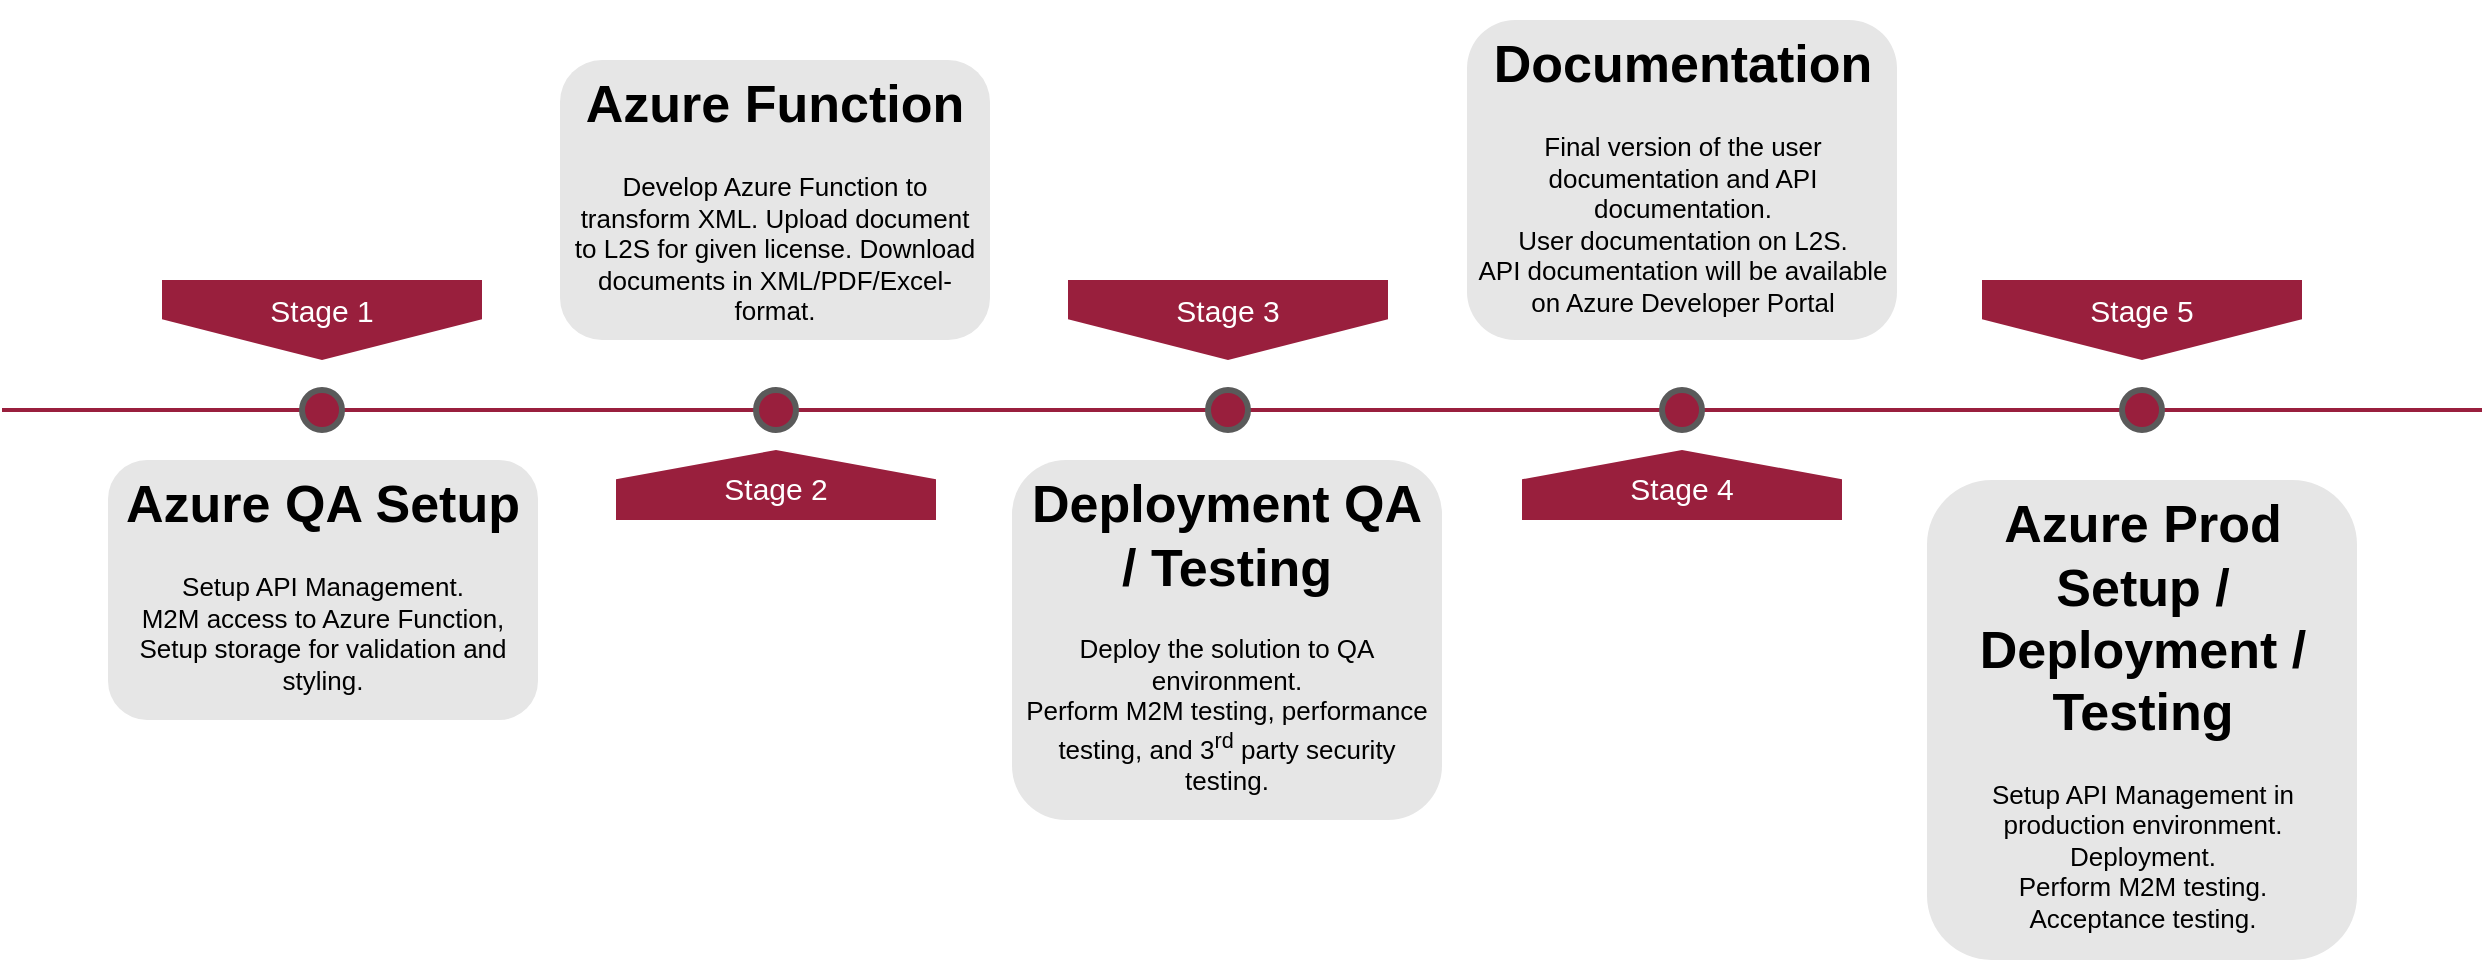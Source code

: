 <mxfile version="13.6.9" type="github">
  <diagram id="82e54ff1-d628-8f03-85c4-9753963a91cd" name="Page-1">
    <mxGraphModel grid="1" shadow="0" math="0" background="#ffffff" pageHeight="850" pageWidth="1100" pageScale="1" page="1" fold="1" arrows="1" connect="1" tooltips="1" guides="1" gridSize="10" dy="826" dx="1267">
      <root>
        <mxCell id="0" />
        <mxCell id="1" parent="0" />
        <mxCell value="" id="4ec97bd9e5d20128-1" parent="1" vertex="1" style="line;strokeWidth=2;html=1;fillColor=none;fontSize=28;fontColor=#004D99;strokeColor=#991F3D;">
          <mxGeometry as="geometry" height="10" width="1240" y="400" x="40" />
        </mxCell>
        <mxCell value="Stage 1" id="4ec97bd9e5d20128-5" parent="1" vertex="1" style="shape=offPageConnector;whiteSpace=wrap;html=1;fontSize=15;fontColor=#FFFFFF;size=0.509;verticalAlign=top;strokeColor=none;fillColor=#991F3D;">
          <mxGeometry as="geometry" height="40" width="160" y="340" x="120" />
        </mxCell>
        <mxCell value="&lt;span&gt;Stage 3&lt;/span&gt;" id="4ec97bd9e5d20128-6" parent="1" vertex="1" style="shape=offPageConnector;whiteSpace=wrap;html=1;fontSize=15;fontColor=#FFFFFF;size=0.509;verticalAlign=top;strokeColor=none;fillColor=#991F3D;">
          <mxGeometry as="geometry" height="40" width="160" y="340" x="573" />
        </mxCell>
        <mxCell value="&lt;span&gt;Stage 2&lt;/span&gt;" id="4ec97bd9e5d20128-7" parent="1" vertex="1" style="shape=offPageConnector;whiteSpace=wrap;html=1;fontSize=15;fontColor=#FFFFFF;size=0.418;flipV=1;verticalAlign=bottom;strokeColor=none;spacingBottom=4;fillColor=#991F3D;">
          <mxGeometry as="geometry" height="35" width="160" y="425" x="347" />
        </mxCell>
        <mxCell value="&lt;span&gt;Stage 4&lt;/span&gt;" id="4ec97bd9e5d20128-8" parent="1" vertex="1" style="shape=offPageConnector;whiteSpace=wrap;html=1;fontSize=15;fontColor=#FFFFFF;size=0.418;flipV=1;verticalAlign=bottom;strokeColor=none;spacingBottom=4;fillColor=#991F3D;">
          <mxGeometry as="geometry" height="35" width="160" y="425" x="800" />
        </mxCell>
        <mxCell value="" id="4ec97bd9e5d20128-9" parent="1" vertex="1" style="ellipse;whiteSpace=wrap;html=1;fontSize=28;fontColor=#004D99;strokeWidth=3;strokeColor=#5A5A5A;fillColor=#991F3D;">
          <mxGeometry as="geometry" height="20" width="20" y="395" x="190" />
        </mxCell>
        <mxCell value="" id="4ec97bd9e5d20128-10" parent="1" vertex="1" style="ellipse;whiteSpace=wrap;html=1;fontSize=28;fontColor=#004D99;strokeWidth=3;strokeColor=#5A5A5A;fillColor=#991F3D;">
          <mxGeometry as="geometry" height="20" width="20" y="395" x="417" />
        </mxCell>
        <mxCell value="" id="4ec97bd9e5d20128-11" parent="1" vertex="1" style="ellipse;whiteSpace=wrap;html=1;fontSize=28;fontColor=#004D99;strokeWidth=3;strokeColor=#5A5A5A;fillColor=#991F3D;">
          <mxGeometry as="geometry" height="20" width="20" y="395" x="643" />
        </mxCell>
        <mxCell value="" id="4ec97bd9e5d20128-13" parent="1" vertex="1" style="ellipse;whiteSpace=wrap;html=1;fontSize=28;fontColor=#004D99;strokeWidth=3;strokeColor=#5A5A5A;fillColor=#991F3D;">
          <mxGeometry as="geometry" height="20" width="20" y="395" x="870" />
        </mxCell>
        <mxCell value="&lt;h1&gt;Azure QA Setup&lt;/h1&gt;&lt;p&gt;Setup API Management.&lt;br&gt;M2M access to Azure Function,&lt;br&gt;Setup storage for validation and styling.&lt;/p&gt;" id="4ec97bd9e5d20128-14" parent="1" vertex="1" style="text;html=1;spacing=5;spacingTop=-20;whiteSpace=wrap;overflow=hidden;strokeColor=none;strokeWidth=3;fillColor=#E6E6E6;fontSize=13;fontColor=#000000;align=center;rounded=1;">
          <mxGeometry as="geometry" height="130" width="215" y="430" x="93" />
        </mxCell>
        <mxCell value="&lt;h1&gt;Azure Function&lt;/h1&gt;&lt;p&gt;Develop Azure Function to transform XML. U&lt;span&gt;pload document to L2S for given license. Download documents in XML/PDF/Excel-format.&lt;/span&gt;&lt;/p&gt;" id="4ec97bd9e5d20128-16" parent="1" vertex="1" style="text;html=1;spacing=5;spacingTop=-20;whiteSpace=wrap;overflow=hidden;strokeColor=none;strokeWidth=3;fillColor=#E6E6E6;fontSize=13;fontColor=#000000;align=center;rounded=1;">
          <mxGeometry as="geometry" height="140" width="215" y="230" x="319" />
        </mxCell>
        <mxCell value="&lt;p style=&quot;line-height: 80%&quot;&gt;&lt;/p&gt;&lt;h1&gt;Deployment QA / Testing&lt;/h1&gt;Deploy the solution to QA environment.&lt;br&gt;Perform M2M testing, performance testing, and 3&lt;sup&gt;rd&lt;/sup&gt;&amp;nbsp;party security testing.&lt;br&gt;&lt;div&gt;&lt;br&gt;&lt;/div&gt;&lt;p&gt;&lt;/p&gt;" id="4ec97bd9e5d20128-17" parent="1" vertex="1" style="text;html=1;spacing=5;spacingTop=-20;whiteSpace=wrap;overflow=hidden;strokeColor=none;strokeWidth=3;fillColor=#E6E6E6;fontSize=13;fontColor=#000000;align=center;rounded=1;">
          <mxGeometry as="geometry" height="180" width="215" y="430" x="545" />
        </mxCell>
        <mxCell value="&lt;h1&gt;Documentation&lt;/h1&gt;Final version of the user documentation and API documentation.&lt;br&gt;User documentation on L2S.&lt;br&gt;API documentation will be available on Azure Developer Portal" id="4ec97bd9e5d20128-18" parent="1" vertex="1" style="text;html=1;spacing=5;spacingTop=-20;whiteSpace=wrap;overflow=hidden;strokeColor=none;strokeWidth=3;fillColor=#E6E6E6;fontSize=13;fontColor=#000000;align=center;rounded=1;">
          <mxGeometry as="geometry" height="160" width="215" y="210" x="772.5" />
        </mxCell>
        <mxCell value="&lt;h1&gt;Azure Prod Setup / Deployment / Testing&lt;/h1&gt;Setup API Management in production environment.&lt;br&gt;Deployment.&lt;br&gt;Perform M2M testing.&lt;br&gt;Acceptance testing.&lt;br&gt;&lt;p&gt;.&lt;/p&gt;" id="jtj3cTkR-HFWMlcVxqGF-2" parent="1" vertex="1" style="text;html=1;spacing=5;spacingTop=-20;whiteSpace=wrap;overflow=hidden;strokeColor=none;strokeWidth=3;fillColor=#E6E6E6;fontSize=13;fontColor=#000000;align=center;rounded=1;">
          <mxGeometry as="geometry" height="240" width="215" y="440" x="1002.5" />
        </mxCell>
        <mxCell value="" id="jtj3cTkR-HFWMlcVxqGF-3" parent="1" vertex="1" style="ellipse;whiteSpace=wrap;html=1;fontSize=28;fontColor=#004D99;strokeWidth=3;strokeColor=#5A5A5A;fillColor=#991F3D;">
          <mxGeometry as="geometry" height="20" width="20" y="395" x="1100" />
        </mxCell>
        <mxCell value="&lt;span&gt;Stage 5&lt;/span&gt;" id="jtj3cTkR-HFWMlcVxqGF-4" parent="1" vertex="1" style="shape=offPageConnector;whiteSpace=wrap;html=1;fontSize=15;fontColor=#FFFFFF;size=0.509;verticalAlign=top;strokeColor=none;fillColor=#991F3D;">
          <mxGeometry as="geometry" height="40" width="160" y="340" x="1030" />
        </mxCell>
      </root>
    </mxGraphModel>
  </diagram>
</mxfile>
